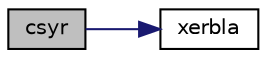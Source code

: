 digraph "csyr"
{
 // LATEX_PDF_SIZE
  edge [fontname="Helvetica",fontsize="10",labelfontname="Helvetica",labelfontsize="10"];
  node [fontname="Helvetica",fontsize="10",shape=record];
  rankdir="LR";
  Node1 [label="csyr",height=0.2,width=0.4,color="black", fillcolor="grey75", style="filled", fontcolor="black",tooltip="CSYR performs the symmetric rank-1 update of a complex symmetric matrix."];
  Node1 -> Node2 [color="midnightblue",fontsize="10",style="solid",fontname="Helvetica"];
  Node2 [label="xerbla",height=0.2,width=0.4,color="black", fillcolor="white", style="filled",URL="$xerbla_8f.html#a377ee61015baf8dea7770b3a404b1c07",tooltip="XERBLA"];
}
